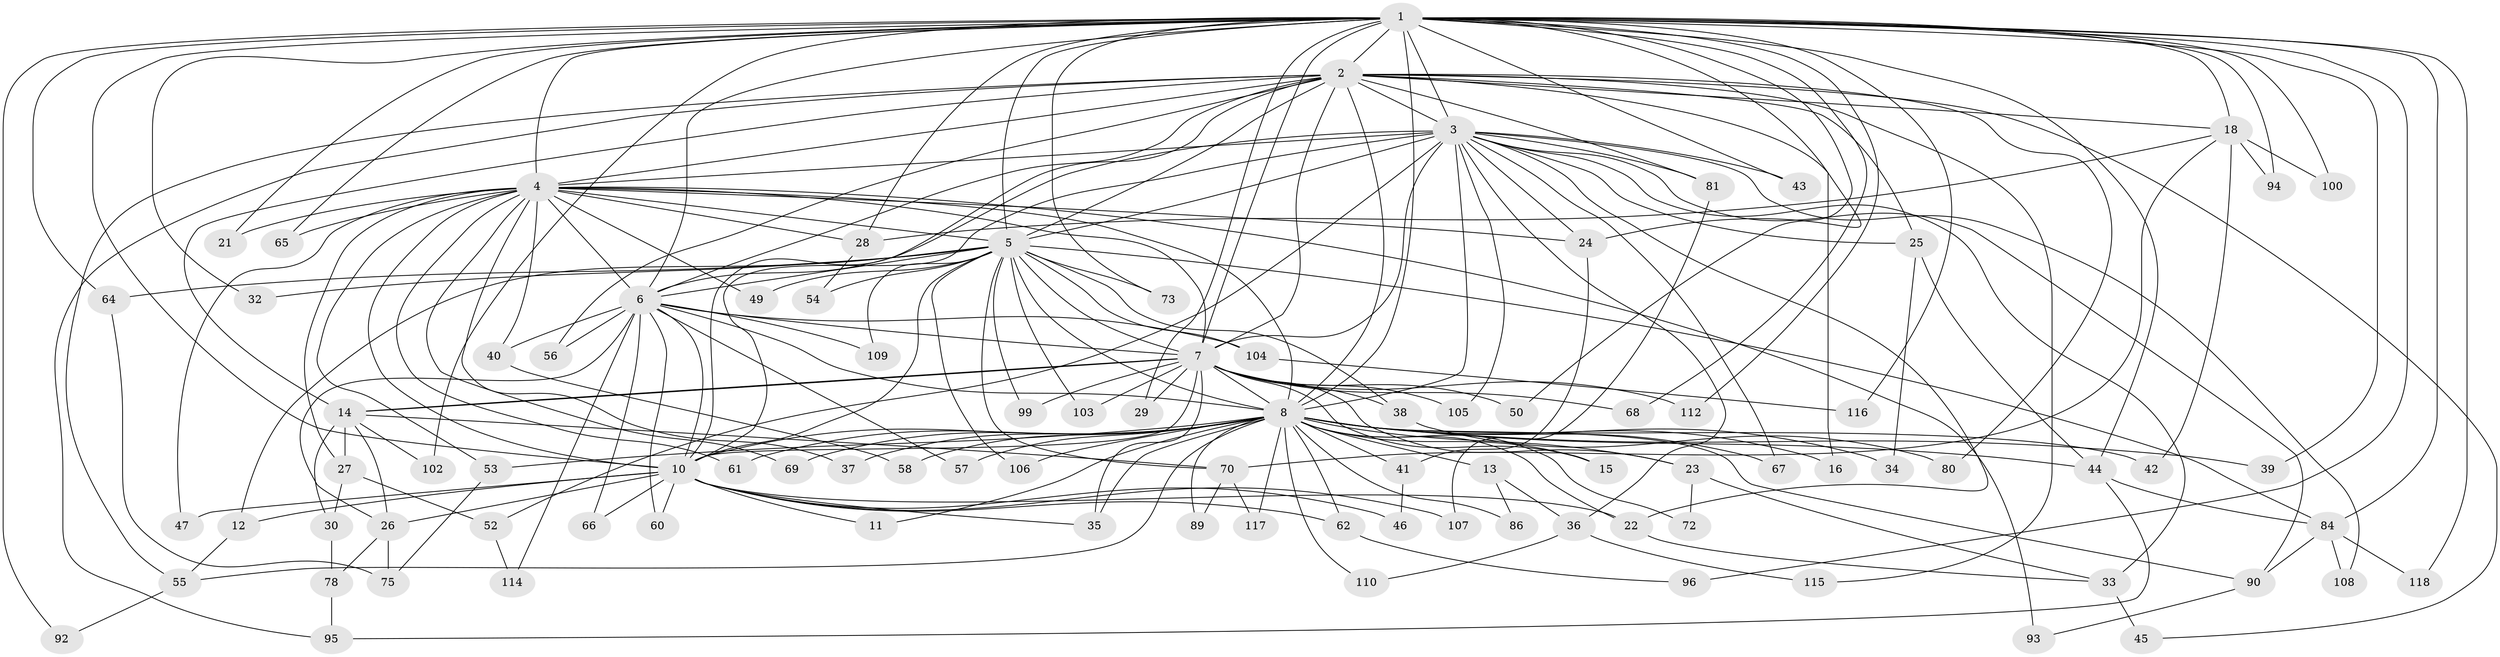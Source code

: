 // Generated by graph-tools (version 1.1) at 2025/23/03/03/25 07:23:38]
// undirected, 93 vertices, 217 edges
graph export_dot {
graph [start="1"]
  node [color=gray90,style=filled];
  1 [super="+17"];
  2 [super="+76"];
  3 [super="+19"];
  4 [super="+20"];
  5 [super="+71"];
  6 [super="+87"];
  7 [super="+74"];
  8 [super="+9"];
  10 [super="+101"];
  11;
  12;
  13;
  14 [super="+59"];
  15 [super="+91"];
  16;
  18 [super="+31"];
  21;
  22 [super="+85"];
  23;
  24 [super="+113"];
  25;
  26 [super="+48"];
  27;
  28 [super="+63"];
  29;
  30;
  32;
  33 [super="+51"];
  34;
  35;
  36;
  37;
  38;
  39 [super="+77"];
  40;
  41;
  42;
  43;
  44 [super="+83"];
  45;
  46;
  47;
  49;
  50;
  52;
  53;
  54;
  55 [super="+82"];
  56;
  57;
  58;
  60;
  61;
  62;
  64;
  65;
  66;
  67;
  68;
  69;
  70 [super="+79"];
  72;
  73;
  75 [super="+111"];
  78 [super="+98"];
  80;
  81;
  84 [super="+88"];
  86;
  89;
  90 [super="+97"];
  92;
  93;
  94;
  95;
  96;
  99;
  100;
  102;
  103;
  104;
  105;
  106;
  107;
  108;
  109;
  110;
  112;
  114;
  115;
  116;
  117;
  118;
  1 -- 2;
  1 -- 3;
  1 -- 4 [weight=2];
  1 -- 5;
  1 -- 6;
  1 -- 7 [weight=2];
  1 -- 8 [weight=2];
  1 -- 10;
  1 -- 18 [weight=2];
  1 -- 21;
  1 -- 24;
  1 -- 28;
  1 -- 29;
  1 -- 32;
  1 -- 39;
  1 -- 43;
  1 -- 44;
  1 -- 50;
  1 -- 64;
  1 -- 65;
  1 -- 68;
  1 -- 73;
  1 -- 92;
  1 -- 94;
  1 -- 96;
  1 -- 100;
  1 -- 102;
  1 -- 112;
  1 -- 116;
  1 -- 118;
  1 -- 84;
  2 -- 3;
  2 -- 4;
  2 -- 5 [weight=2];
  2 -- 6;
  2 -- 7;
  2 -- 8 [weight=2];
  2 -- 10;
  2 -- 16;
  2 -- 18;
  2 -- 25;
  2 -- 45;
  2 -- 56;
  2 -- 80;
  2 -- 81;
  2 -- 95;
  2 -- 115;
  2 -- 14;
  2 -- 55;
  3 -- 4 [weight=2];
  3 -- 5;
  3 -- 6;
  3 -- 7;
  3 -- 8 [weight=2];
  3 -- 10;
  3 -- 22;
  3 -- 24;
  3 -- 33;
  3 -- 52;
  3 -- 67;
  3 -- 81;
  3 -- 90;
  3 -- 105;
  3 -- 36;
  3 -- 25;
  3 -- 43;
  3 -- 108;
  4 -- 5;
  4 -- 6 [weight=2];
  4 -- 7;
  4 -- 8 [weight=2];
  4 -- 10;
  4 -- 21;
  4 -- 27;
  4 -- 37;
  4 -- 40;
  4 -- 47;
  4 -- 49;
  4 -- 53;
  4 -- 65;
  4 -- 69;
  4 -- 93;
  4 -- 61;
  4 -- 28;
  4 -- 24;
  5 -- 6;
  5 -- 7;
  5 -- 8 [weight=2];
  5 -- 10;
  5 -- 12;
  5 -- 32;
  5 -- 38;
  5 -- 49;
  5 -- 54;
  5 -- 64;
  5 -- 70;
  5 -- 73;
  5 -- 84;
  5 -- 99;
  5 -- 103;
  5 -- 104;
  5 -- 109;
  5 -- 106;
  6 -- 7 [weight=2];
  6 -- 8 [weight=2];
  6 -- 10;
  6 -- 26;
  6 -- 40;
  6 -- 56;
  6 -- 57;
  6 -- 60;
  6 -- 66;
  6 -- 104;
  6 -- 109;
  6 -- 114;
  7 -- 8 [weight=2];
  7 -- 10;
  7 -- 14;
  7 -- 14;
  7 -- 15 [weight=2];
  7 -- 23;
  7 -- 29;
  7 -- 35;
  7 -- 38;
  7 -- 50;
  7 -- 68;
  7 -- 99;
  7 -- 103;
  7 -- 105;
  7 -- 112;
  8 -- 10 [weight=2];
  8 -- 11;
  8 -- 13 [weight=2];
  8 -- 16;
  8 -- 23;
  8 -- 35;
  8 -- 42;
  8 -- 67;
  8 -- 72;
  8 -- 69;
  8 -- 15;
  8 -- 22;
  8 -- 86;
  8 -- 89;
  8 -- 34;
  8 -- 37;
  8 -- 39 [weight=2];
  8 -- 41;
  8 -- 106;
  8 -- 44;
  8 -- 110;
  8 -- 53;
  8 -- 117;
  8 -- 55;
  8 -- 57;
  8 -- 58;
  8 -- 61;
  8 -- 62;
  8 -- 90;
  10 -- 11;
  10 -- 12;
  10 -- 22;
  10 -- 26;
  10 -- 46;
  10 -- 47;
  10 -- 60;
  10 -- 62;
  10 -- 66;
  10 -- 107;
  10 -- 35;
  12 -- 55;
  13 -- 36;
  13 -- 86;
  14 -- 27;
  14 -- 30;
  14 -- 102;
  14 -- 70;
  14 -- 26;
  18 -- 28;
  18 -- 42;
  18 -- 70;
  18 -- 94;
  18 -- 100;
  22 -- 33;
  23 -- 72;
  23 -- 33;
  24 -- 41;
  25 -- 34;
  25 -- 44;
  26 -- 78;
  26 -- 75;
  27 -- 30;
  27 -- 52;
  28 -- 54;
  30 -- 78;
  33 -- 45;
  36 -- 110;
  36 -- 115;
  38 -- 80;
  40 -- 58;
  41 -- 46;
  44 -- 84;
  44 -- 95;
  52 -- 114;
  53 -- 75;
  55 -- 92;
  62 -- 96;
  64 -- 75;
  70 -- 89;
  70 -- 117;
  78 -- 95;
  81 -- 107;
  84 -- 108;
  84 -- 118;
  84 -- 90;
  90 -- 93;
  104 -- 116;
}
